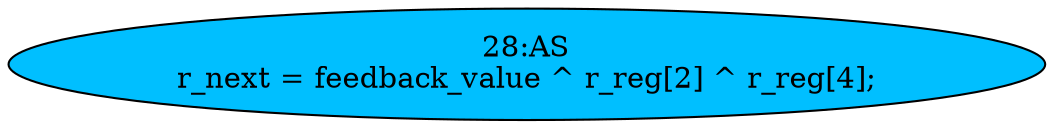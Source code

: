 strict digraph "" {
	node [label="\N"];
	"28:AS"	[ast="<pyverilog.vparser.ast.Assign object at 0x7f07afad87d0>",
		def_var="['r_next']",
		fillcolor=deepskyblue,
		label="28:AS
r_next = feedback_value ^ r_reg[2] ^ r_reg[4];",
		statements="[]",
		style=filled,
		typ=Assign,
		use_var="['feedback_value', 'r_reg', 'r_reg']"];
}
